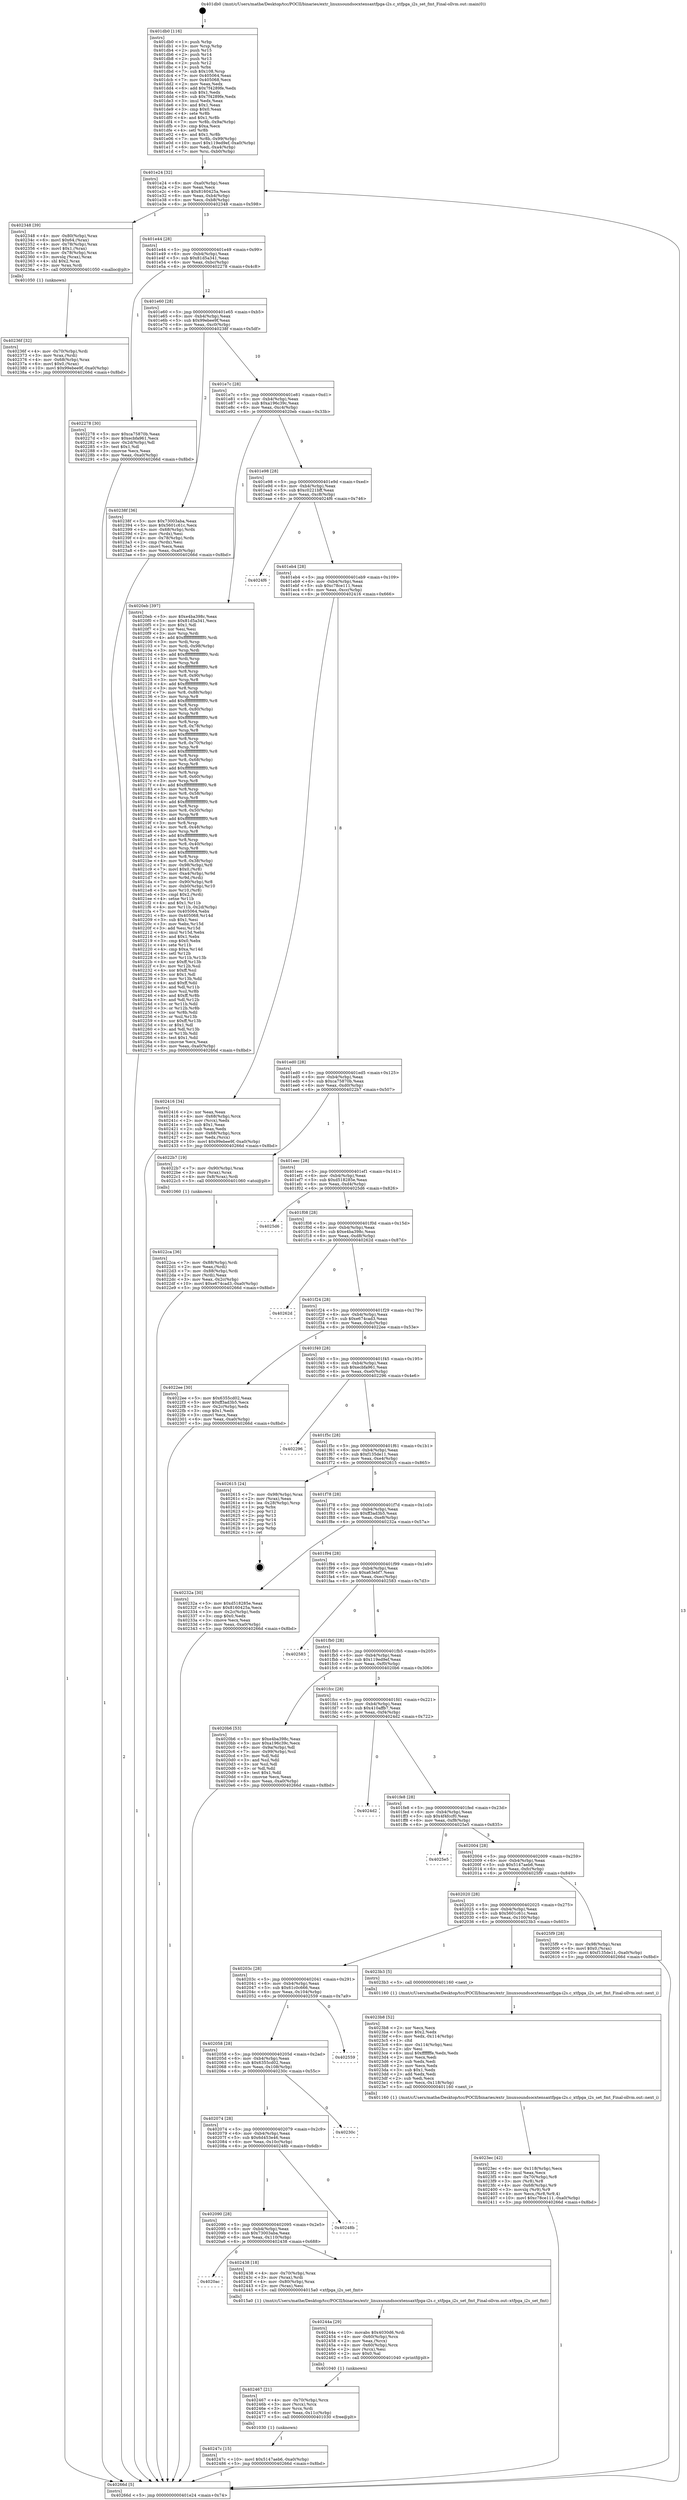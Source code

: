 digraph "0x401db0" {
  label = "0x401db0 (/mnt/c/Users/mathe/Desktop/tcc/POCII/binaries/extr_linuxsoundsocxtensaxtfpga-i2s.c_xtfpga_i2s_set_fmt_Final-ollvm.out::main(0))"
  labelloc = "t"
  node[shape=record]

  Entry [label="",width=0.3,height=0.3,shape=circle,fillcolor=black,style=filled]
  "0x401e24" [label="{
     0x401e24 [32]\l
     | [instrs]\l
     &nbsp;&nbsp;0x401e24 \<+6\>: mov -0xa0(%rbp),%eax\l
     &nbsp;&nbsp;0x401e2a \<+2\>: mov %eax,%ecx\l
     &nbsp;&nbsp;0x401e2c \<+6\>: sub $0x8160425a,%ecx\l
     &nbsp;&nbsp;0x401e32 \<+6\>: mov %eax,-0xb4(%rbp)\l
     &nbsp;&nbsp;0x401e38 \<+6\>: mov %ecx,-0xb8(%rbp)\l
     &nbsp;&nbsp;0x401e3e \<+6\>: je 0000000000402348 \<main+0x598\>\l
  }"]
  "0x402348" [label="{
     0x402348 [39]\l
     | [instrs]\l
     &nbsp;&nbsp;0x402348 \<+4\>: mov -0x80(%rbp),%rax\l
     &nbsp;&nbsp;0x40234c \<+6\>: movl $0x64,(%rax)\l
     &nbsp;&nbsp;0x402352 \<+4\>: mov -0x78(%rbp),%rax\l
     &nbsp;&nbsp;0x402356 \<+6\>: movl $0x1,(%rax)\l
     &nbsp;&nbsp;0x40235c \<+4\>: mov -0x78(%rbp),%rax\l
     &nbsp;&nbsp;0x402360 \<+3\>: movslq (%rax),%rax\l
     &nbsp;&nbsp;0x402363 \<+4\>: shl $0x2,%rax\l
     &nbsp;&nbsp;0x402367 \<+3\>: mov %rax,%rdi\l
     &nbsp;&nbsp;0x40236a \<+5\>: call 0000000000401050 \<malloc@plt\>\l
     | [calls]\l
     &nbsp;&nbsp;0x401050 \{1\} (unknown)\l
  }"]
  "0x401e44" [label="{
     0x401e44 [28]\l
     | [instrs]\l
     &nbsp;&nbsp;0x401e44 \<+5\>: jmp 0000000000401e49 \<main+0x99\>\l
     &nbsp;&nbsp;0x401e49 \<+6\>: mov -0xb4(%rbp),%eax\l
     &nbsp;&nbsp;0x401e4f \<+5\>: sub $0x81d5a341,%eax\l
     &nbsp;&nbsp;0x401e54 \<+6\>: mov %eax,-0xbc(%rbp)\l
     &nbsp;&nbsp;0x401e5a \<+6\>: je 0000000000402278 \<main+0x4c8\>\l
  }"]
  Exit [label="",width=0.3,height=0.3,shape=circle,fillcolor=black,style=filled,peripheries=2]
  "0x402278" [label="{
     0x402278 [30]\l
     | [instrs]\l
     &nbsp;&nbsp;0x402278 \<+5\>: mov $0xca75870b,%eax\l
     &nbsp;&nbsp;0x40227d \<+5\>: mov $0xecbfa961,%ecx\l
     &nbsp;&nbsp;0x402282 \<+3\>: mov -0x2d(%rbp),%dl\l
     &nbsp;&nbsp;0x402285 \<+3\>: test $0x1,%dl\l
     &nbsp;&nbsp;0x402288 \<+3\>: cmovne %ecx,%eax\l
     &nbsp;&nbsp;0x40228b \<+6\>: mov %eax,-0xa0(%rbp)\l
     &nbsp;&nbsp;0x402291 \<+5\>: jmp 000000000040266d \<main+0x8bd\>\l
  }"]
  "0x401e60" [label="{
     0x401e60 [28]\l
     | [instrs]\l
     &nbsp;&nbsp;0x401e60 \<+5\>: jmp 0000000000401e65 \<main+0xb5\>\l
     &nbsp;&nbsp;0x401e65 \<+6\>: mov -0xb4(%rbp),%eax\l
     &nbsp;&nbsp;0x401e6b \<+5\>: sub $0x99ebee9f,%eax\l
     &nbsp;&nbsp;0x401e70 \<+6\>: mov %eax,-0xc0(%rbp)\l
     &nbsp;&nbsp;0x401e76 \<+6\>: je 000000000040238f \<main+0x5df\>\l
  }"]
  "0x40247c" [label="{
     0x40247c [15]\l
     | [instrs]\l
     &nbsp;&nbsp;0x40247c \<+10\>: movl $0x5147aeb6,-0xa0(%rbp)\l
     &nbsp;&nbsp;0x402486 \<+5\>: jmp 000000000040266d \<main+0x8bd\>\l
  }"]
  "0x40238f" [label="{
     0x40238f [36]\l
     | [instrs]\l
     &nbsp;&nbsp;0x40238f \<+5\>: mov $0x73003aba,%eax\l
     &nbsp;&nbsp;0x402394 \<+5\>: mov $0x5601c61c,%ecx\l
     &nbsp;&nbsp;0x402399 \<+4\>: mov -0x68(%rbp),%rdx\l
     &nbsp;&nbsp;0x40239d \<+2\>: mov (%rdx),%esi\l
     &nbsp;&nbsp;0x40239f \<+4\>: mov -0x78(%rbp),%rdx\l
     &nbsp;&nbsp;0x4023a3 \<+2\>: cmp (%rdx),%esi\l
     &nbsp;&nbsp;0x4023a5 \<+3\>: cmovl %ecx,%eax\l
     &nbsp;&nbsp;0x4023a8 \<+6\>: mov %eax,-0xa0(%rbp)\l
     &nbsp;&nbsp;0x4023ae \<+5\>: jmp 000000000040266d \<main+0x8bd\>\l
  }"]
  "0x401e7c" [label="{
     0x401e7c [28]\l
     | [instrs]\l
     &nbsp;&nbsp;0x401e7c \<+5\>: jmp 0000000000401e81 \<main+0xd1\>\l
     &nbsp;&nbsp;0x401e81 \<+6\>: mov -0xb4(%rbp),%eax\l
     &nbsp;&nbsp;0x401e87 \<+5\>: sub $0xa196c39c,%eax\l
     &nbsp;&nbsp;0x401e8c \<+6\>: mov %eax,-0xc4(%rbp)\l
     &nbsp;&nbsp;0x401e92 \<+6\>: je 00000000004020eb \<main+0x33b\>\l
  }"]
  "0x402467" [label="{
     0x402467 [21]\l
     | [instrs]\l
     &nbsp;&nbsp;0x402467 \<+4\>: mov -0x70(%rbp),%rcx\l
     &nbsp;&nbsp;0x40246b \<+3\>: mov (%rcx),%rcx\l
     &nbsp;&nbsp;0x40246e \<+3\>: mov %rcx,%rdi\l
     &nbsp;&nbsp;0x402471 \<+6\>: mov %eax,-0x11c(%rbp)\l
     &nbsp;&nbsp;0x402477 \<+5\>: call 0000000000401030 \<free@plt\>\l
     | [calls]\l
     &nbsp;&nbsp;0x401030 \{1\} (unknown)\l
  }"]
  "0x4020eb" [label="{
     0x4020eb [397]\l
     | [instrs]\l
     &nbsp;&nbsp;0x4020eb \<+5\>: mov $0xe4ba398c,%eax\l
     &nbsp;&nbsp;0x4020f0 \<+5\>: mov $0x81d5a341,%ecx\l
     &nbsp;&nbsp;0x4020f5 \<+2\>: mov $0x1,%dl\l
     &nbsp;&nbsp;0x4020f7 \<+2\>: xor %esi,%esi\l
     &nbsp;&nbsp;0x4020f9 \<+3\>: mov %rsp,%rdi\l
     &nbsp;&nbsp;0x4020fc \<+4\>: add $0xfffffffffffffff0,%rdi\l
     &nbsp;&nbsp;0x402100 \<+3\>: mov %rdi,%rsp\l
     &nbsp;&nbsp;0x402103 \<+7\>: mov %rdi,-0x98(%rbp)\l
     &nbsp;&nbsp;0x40210a \<+3\>: mov %rsp,%rdi\l
     &nbsp;&nbsp;0x40210d \<+4\>: add $0xfffffffffffffff0,%rdi\l
     &nbsp;&nbsp;0x402111 \<+3\>: mov %rdi,%rsp\l
     &nbsp;&nbsp;0x402114 \<+3\>: mov %rsp,%r8\l
     &nbsp;&nbsp;0x402117 \<+4\>: add $0xfffffffffffffff0,%r8\l
     &nbsp;&nbsp;0x40211b \<+3\>: mov %r8,%rsp\l
     &nbsp;&nbsp;0x40211e \<+7\>: mov %r8,-0x90(%rbp)\l
     &nbsp;&nbsp;0x402125 \<+3\>: mov %rsp,%r8\l
     &nbsp;&nbsp;0x402128 \<+4\>: add $0xfffffffffffffff0,%r8\l
     &nbsp;&nbsp;0x40212c \<+3\>: mov %r8,%rsp\l
     &nbsp;&nbsp;0x40212f \<+7\>: mov %r8,-0x88(%rbp)\l
     &nbsp;&nbsp;0x402136 \<+3\>: mov %rsp,%r8\l
     &nbsp;&nbsp;0x402139 \<+4\>: add $0xfffffffffffffff0,%r8\l
     &nbsp;&nbsp;0x40213d \<+3\>: mov %r8,%rsp\l
     &nbsp;&nbsp;0x402140 \<+4\>: mov %r8,-0x80(%rbp)\l
     &nbsp;&nbsp;0x402144 \<+3\>: mov %rsp,%r8\l
     &nbsp;&nbsp;0x402147 \<+4\>: add $0xfffffffffffffff0,%r8\l
     &nbsp;&nbsp;0x40214b \<+3\>: mov %r8,%rsp\l
     &nbsp;&nbsp;0x40214e \<+4\>: mov %r8,-0x78(%rbp)\l
     &nbsp;&nbsp;0x402152 \<+3\>: mov %rsp,%r8\l
     &nbsp;&nbsp;0x402155 \<+4\>: add $0xfffffffffffffff0,%r8\l
     &nbsp;&nbsp;0x402159 \<+3\>: mov %r8,%rsp\l
     &nbsp;&nbsp;0x40215c \<+4\>: mov %r8,-0x70(%rbp)\l
     &nbsp;&nbsp;0x402160 \<+3\>: mov %rsp,%r8\l
     &nbsp;&nbsp;0x402163 \<+4\>: add $0xfffffffffffffff0,%r8\l
     &nbsp;&nbsp;0x402167 \<+3\>: mov %r8,%rsp\l
     &nbsp;&nbsp;0x40216a \<+4\>: mov %r8,-0x68(%rbp)\l
     &nbsp;&nbsp;0x40216e \<+3\>: mov %rsp,%r8\l
     &nbsp;&nbsp;0x402171 \<+4\>: add $0xfffffffffffffff0,%r8\l
     &nbsp;&nbsp;0x402175 \<+3\>: mov %r8,%rsp\l
     &nbsp;&nbsp;0x402178 \<+4\>: mov %r8,-0x60(%rbp)\l
     &nbsp;&nbsp;0x40217c \<+3\>: mov %rsp,%r8\l
     &nbsp;&nbsp;0x40217f \<+4\>: add $0xfffffffffffffff0,%r8\l
     &nbsp;&nbsp;0x402183 \<+3\>: mov %r8,%rsp\l
     &nbsp;&nbsp;0x402186 \<+4\>: mov %r8,-0x58(%rbp)\l
     &nbsp;&nbsp;0x40218a \<+3\>: mov %rsp,%r8\l
     &nbsp;&nbsp;0x40218d \<+4\>: add $0xfffffffffffffff0,%r8\l
     &nbsp;&nbsp;0x402191 \<+3\>: mov %r8,%rsp\l
     &nbsp;&nbsp;0x402194 \<+4\>: mov %r8,-0x50(%rbp)\l
     &nbsp;&nbsp;0x402198 \<+3\>: mov %rsp,%r8\l
     &nbsp;&nbsp;0x40219b \<+4\>: add $0xfffffffffffffff0,%r8\l
     &nbsp;&nbsp;0x40219f \<+3\>: mov %r8,%rsp\l
     &nbsp;&nbsp;0x4021a2 \<+4\>: mov %r8,-0x48(%rbp)\l
     &nbsp;&nbsp;0x4021a6 \<+3\>: mov %rsp,%r8\l
     &nbsp;&nbsp;0x4021a9 \<+4\>: add $0xfffffffffffffff0,%r8\l
     &nbsp;&nbsp;0x4021ad \<+3\>: mov %r8,%rsp\l
     &nbsp;&nbsp;0x4021b0 \<+4\>: mov %r8,-0x40(%rbp)\l
     &nbsp;&nbsp;0x4021b4 \<+3\>: mov %rsp,%r8\l
     &nbsp;&nbsp;0x4021b7 \<+4\>: add $0xfffffffffffffff0,%r8\l
     &nbsp;&nbsp;0x4021bb \<+3\>: mov %r8,%rsp\l
     &nbsp;&nbsp;0x4021be \<+4\>: mov %r8,-0x38(%rbp)\l
     &nbsp;&nbsp;0x4021c2 \<+7\>: mov -0x98(%rbp),%r8\l
     &nbsp;&nbsp;0x4021c9 \<+7\>: movl $0x0,(%r8)\l
     &nbsp;&nbsp;0x4021d0 \<+7\>: mov -0xa4(%rbp),%r9d\l
     &nbsp;&nbsp;0x4021d7 \<+3\>: mov %r9d,(%rdi)\l
     &nbsp;&nbsp;0x4021da \<+7\>: mov -0x90(%rbp),%r8\l
     &nbsp;&nbsp;0x4021e1 \<+7\>: mov -0xb0(%rbp),%r10\l
     &nbsp;&nbsp;0x4021e8 \<+3\>: mov %r10,(%r8)\l
     &nbsp;&nbsp;0x4021eb \<+3\>: cmpl $0x2,(%rdi)\l
     &nbsp;&nbsp;0x4021ee \<+4\>: setne %r11b\l
     &nbsp;&nbsp;0x4021f2 \<+4\>: and $0x1,%r11b\l
     &nbsp;&nbsp;0x4021f6 \<+4\>: mov %r11b,-0x2d(%rbp)\l
     &nbsp;&nbsp;0x4021fa \<+7\>: mov 0x405064,%ebx\l
     &nbsp;&nbsp;0x402201 \<+8\>: mov 0x405068,%r14d\l
     &nbsp;&nbsp;0x402209 \<+3\>: sub $0x1,%esi\l
     &nbsp;&nbsp;0x40220c \<+3\>: mov %ebx,%r15d\l
     &nbsp;&nbsp;0x40220f \<+3\>: add %esi,%r15d\l
     &nbsp;&nbsp;0x402212 \<+4\>: imul %r15d,%ebx\l
     &nbsp;&nbsp;0x402216 \<+3\>: and $0x1,%ebx\l
     &nbsp;&nbsp;0x402219 \<+3\>: cmp $0x0,%ebx\l
     &nbsp;&nbsp;0x40221c \<+4\>: sete %r11b\l
     &nbsp;&nbsp;0x402220 \<+4\>: cmp $0xa,%r14d\l
     &nbsp;&nbsp;0x402224 \<+4\>: setl %r12b\l
     &nbsp;&nbsp;0x402228 \<+3\>: mov %r11b,%r13b\l
     &nbsp;&nbsp;0x40222b \<+4\>: xor $0xff,%r13b\l
     &nbsp;&nbsp;0x40222f \<+3\>: mov %r12b,%sil\l
     &nbsp;&nbsp;0x402232 \<+4\>: xor $0xff,%sil\l
     &nbsp;&nbsp;0x402236 \<+3\>: xor $0x1,%dl\l
     &nbsp;&nbsp;0x402239 \<+3\>: mov %r13b,%dil\l
     &nbsp;&nbsp;0x40223c \<+4\>: and $0xff,%dil\l
     &nbsp;&nbsp;0x402240 \<+3\>: and %dl,%r11b\l
     &nbsp;&nbsp;0x402243 \<+3\>: mov %sil,%r8b\l
     &nbsp;&nbsp;0x402246 \<+4\>: and $0xff,%r8b\l
     &nbsp;&nbsp;0x40224a \<+3\>: and %dl,%r12b\l
     &nbsp;&nbsp;0x40224d \<+3\>: or %r11b,%dil\l
     &nbsp;&nbsp;0x402250 \<+3\>: or %r12b,%r8b\l
     &nbsp;&nbsp;0x402253 \<+3\>: xor %r8b,%dil\l
     &nbsp;&nbsp;0x402256 \<+3\>: or %sil,%r13b\l
     &nbsp;&nbsp;0x402259 \<+4\>: xor $0xff,%r13b\l
     &nbsp;&nbsp;0x40225d \<+3\>: or $0x1,%dl\l
     &nbsp;&nbsp;0x402260 \<+3\>: and %dl,%r13b\l
     &nbsp;&nbsp;0x402263 \<+3\>: or %r13b,%dil\l
     &nbsp;&nbsp;0x402266 \<+4\>: test $0x1,%dil\l
     &nbsp;&nbsp;0x40226a \<+3\>: cmovne %ecx,%eax\l
     &nbsp;&nbsp;0x40226d \<+6\>: mov %eax,-0xa0(%rbp)\l
     &nbsp;&nbsp;0x402273 \<+5\>: jmp 000000000040266d \<main+0x8bd\>\l
  }"]
  "0x401e98" [label="{
     0x401e98 [28]\l
     | [instrs]\l
     &nbsp;&nbsp;0x401e98 \<+5\>: jmp 0000000000401e9d \<main+0xed\>\l
     &nbsp;&nbsp;0x401e9d \<+6\>: mov -0xb4(%rbp),%eax\l
     &nbsp;&nbsp;0x401ea3 \<+5\>: sub $0xc0221bff,%eax\l
     &nbsp;&nbsp;0x401ea8 \<+6\>: mov %eax,-0xc8(%rbp)\l
     &nbsp;&nbsp;0x401eae \<+6\>: je 00000000004024f6 \<main+0x746\>\l
  }"]
  "0x40244a" [label="{
     0x40244a [29]\l
     | [instrs]\l
     &nbsp;&nbsp;0x40244a \<+10\>: movabs $0x4030d6,%rdi\l
     &nbsp;&nbsp;0x402454 \<+4\>: mov -0x60(%rbp),%rcx\l
     &nbsp;&nbsp;0x402458 \<+2\>: mov %eax,(%rcx)\l
     &nbsp;&nbsp;0x40245a \<+4\>: mov -0x60(%rbp),%rcx\l
     &nbsp;&nbsp;0x40245e \<+2\>: mov (%rcx),%esi\l
     &nbsp;&nbsp;0x402460 \<+2\>: mov $0x0,%al\l
     &nbsp;&nbsp;0x402462 \<+5\>: call 0000000000401040 \<printf@plt\>\l
     | [calls]\l
     &nbsp;&nbsp;0x401040 \{1\} (unknown)\l
  }"]
  "0x4024f6" [label="{
     0x4024f6\l
  }", style=dashed]
  "0x401eb4" [label="{
     0x401eb4 [28]\l
     | [instrs]\l
     &nbsp;&nbsp;0x401eb4 \<+5\>: jmp 0000000000401eb9 \<main+0x109\>\l
     &nbsp;&nbsp;0x401eb9 \<+6\>: mov -0xb4(%rbp),%eax\l
     &nbsp;&nbsp;0x401ebf \<+5\>: sub $0xc78ce111,%eax\l
     &nbsp;&nbsp;0x401ec4 \<+6\>: mov %eax,-0xcc(%rbp)\l
     &nbsp;&nbsp;0x401eca \<+6\>: je 0000000000402416 \<main+0x666\>\l
  }"]
  "0x4020ac" [label="{
     0x4020ac\l
  }", style=dashed]
  "0x402416" [label="{
     0x402416 [34]\l
     | [instrs]\l
     &nbsp;&nbsp;0x402416 \<+2\>: xor %eax,%eax\l
     &nbsp;&nbsp;0x402418 \<+4\>: mov -0x68(%rbp),%rcx\l
     &nbsp;&nbsp;0x40241c \<+2\>: mov (%rcx),%edx\l
     &nbsp;&nbsp;0x40241e \<+3\>: sub $0x1,%eax\l
     &nbsp;&nbsp;0x402421 \<+2\>: sub %eax,%edx\l
     &nbsp;&nbsp;0x402423 \<+4\>: mov -0x68(%rbp),%rcx\l
     &nbsp;&nbsp;0x402427 \<+2\>: mov %edx,(%rcx)\l
     &nbsp;&nbsp;0x402429 \<+10\>: movl $0x99ebee9f,-0xa0(%rbp)\l
     &nbsp;&nbsp;0x402433 \<+5\>: jmp 000000000040266d \<main+0x8bd\>\l
  }"]
  "0x401ed0" [label="{
     0x401ed0 [28]\l
     | [instrs]\l
     &nbsp;&nbsp;0x401ed0 \<+5\>: jmp 0000000000401ed5 \<main+0x125\>\l
     &nbsp;&nbsp;0x401ed5 \<+6\>: mov -0xb4(%rbp),%eax\l
     &nbsp;&nbsp;0x401edb \<+5\>: sub $0xca75870b,%eax\l
     &nbsp;&nbsp;0x401ee0 \<+6\>: mov %eax,-0xd0(%rbp)\l
     &nbsp;&nbsp;0x401ee6 \<+6\>: je 00000000004022b7 \<main+0x507\>\l
  }"]
  "0x402438" [label="{
     0x402438 [18]\l
     | [instrs]\l
     &nbsp;&nbsp;0x402438 \<+4\>: mov -0x70(%rbp),%rax\l
     &nbsp;&nbsp;0x40243c \<+3\>: mov (%rax),%rdi\l
     &nbsp;&nbsp;0x40243f \<+4\>: mov -0x80(%rbp),%rax\l
     &nbsp;&nbsp;0x402443 \<+2\>: mov (%rax),%esi\l
     &nbsp;&nbsp;0x402445 \<+5\>: call 00000000004015a0 \<xtfpga_i2s_set_fmt\>\l
     | [calls]\l
     &nbsp;&nbsp;0x4015a0 \{1\} (/mnt/c/Users/mathe/Desktop/tcc/POCII/binaries/extr_linuxsoundsocxtensaxtfpga-i2s.c_xtfpga_i2s_set_fmt_Final-ollvm.out::xtfpga_i2s_set_fmt)\l
  }"]
  "0x4022b7" [label="{
     0x4022b7 [19]\l
     | [instrs]\l
     &nbsp;&nbsp;0x4022b7 \<+7\>: mov -0x90(%rbp),%rax\l
     &nbsp;&nbsp;0x4022be \<+3\>: mov (%rax),%rax\l
     &nbsp;&nbsp;0x4022c1 \<+4\>: mov 0x8(%rax),%rdi\l
     &nbsp;&nbsp;0x4022c5 \<+5\>: call 0000000000401060 \<atoi@plt\>\l
     | [calls]\l
     &nbsp;&nbsp;0x401060 \{1\} (unknown)\l
  }"]
  "0x401eec" [label="{
     0x401eec [28]\l
     | [instrs]\l
     &nbsp;&nbsp;0x401eec \<+5\>: jmp 0000000000401ef1 \<main+0x141\>\l
     &nbsp;&nbsp;0x401ef1 \<+6\>: mov -0xb4(%rbp),%eax\l
     &nbsp;&nbsp;0x401ef7 \<+5\>: sub $0xd518285e,%eax\l
     &nbsp;&nbsp;0x401efc \<+6\>: mov %eax,-0xd4(%rbp)\l
     &nbsp;&nbsp;0x401f02 \<+6\>: je 00000000004025d6 \<main+0x826\>\l
  }"]
  "0x402090" [label="{
     0x402090 [28]\l
     | [instrs]\l
     &nbsp;&nbsp;0x402090 \<+5\>: jmp 0000000000402095 \<main+0x2e5\>\l
     &nbsp;&nbsp;0x402095 \<+6\>: mov -0xb4(%rbp),%eax\l
     &nbsp;&nbsp;0x40209b \<+5\>: sub $0x73003aba,%eax\l
     &nbsp;&nbsp;0x4020a0 \<+6\>: mov %eax,-0x110(%rbp)\l
     &nbsp;&nbsp;0x4020a6 \<+6\>: je 0000000000402438 \<main+0x688\>\l
  }"]
  "0x4025d6" [label="{
     0x4025d6\l
  }", style=dashed]
  "0x401f08" [label="{
     0x401f08 [28]\l
     | [instrs]\l
     &nbsp;&nbsp;0x401f08 \<+5\>: jmp 0000000000401f0d \<main+0x15d\>\l
     &nbsp;&nbsp;0x401f0d \<+6\>: mov -0xb4(%rbp),%eax\l
     &nbsp;&nbsp;0x401f13 \<+5\>: sub $0xe4ba398c,%eax\l
     &nbsp;&nbsp;0x401f18 \<+6\>: mov %eax,-0xd8(%rbp)\l
     &nbsp;&nbsp;0x401f1e \<+6\>: je 000000000040262d \<main+0x87d\>\l
  }"]
  "0x40248b" [label="{
     0x40248b\l
  }", style=dashed]
  "0x40262d" [label="{
     0x40262d\l
  }", style=dashed]
  "0x401f24" [label="{
     0x401f24 [28]\l
     | [instrs]\l
     &nbsp;&nbsp;0x401f24 \<+5\>: jmp 0000000000401f29 \<main+0x179\>\l
     &nbsp;&nbsp;0x401f29 \<+6\>: mov -0xb4(%rbp),%eax\l
     &nbsp;&nbsp;0x401f2f \<+5\>: sub $0xe674cad3,%eax\l
     &nbsp;&nbsp;0x401f34 \<+6\>: mov %eax,-0xdc(%rbp)\l
     &nbsp;&nbsp;0x401f3a \<+6\>: je 00000000004022ee \<main+0x53e\>\l
  }"]
  "0x402074" [label="{
     0x402074 [28]\l
     | [instrs]\l
     &nbsp;&nbsp;0x402074 \<+5\>: jmp 0000000000402079 \<main+0x2c9\>\l
     &nbsp;&nbsp;0x402079 \<+6\>: mov -0xb4(%rbp),%eax\l
     &nbsp;&nbsp;0x40207f \<+5\>: sub $0x6d453e46,%eax\l
     &nbsp;&nbsp;0x402084 \<+6\>: mov %eax,-0x10c(%rbp)\l
     &nbsp;&nbsp;0x40208a \<+6\>: je 000000000040248b \<main+0x6db\>\l
  }"]
  "0x4022ee" [label="{
     0x4022ee [30]\l
     | [instrs]\l
     &nbsp;&nbsp;0x4022ee \<+5\>: mov $0x6355cd02,%eax\l
     &nbsp;&nbsp;0x4022f3 \<+5\>: mov $0xff3ad3b5,%ecx\l
     &nbsp;&nbsp;0x4022f8 \<+3\>: mov -0x2c(%rbp),%edx\l
     &nbsp;&nbsp;0x4022fb \<+3\>: cmp $0x1,%edx\l
     &nbsp;&nbsp;0x4022fe \<+3\>: cmovl %ecx,%eax\l
     &nbsp;&nbsp;0x402301 \<+6\>: mov %eax,-0xa0(%rbp)\l
     &nbsp;&nbsp;0x402307 \<+5\>: jmp 000000000040266d \<main+0x8bd\>\l
  }"]
  "0x401f40" [label="{
     0x401f40 [28]\l
     | [instrs]\l
     &nbsp;&nbsp;0x401f40 \<+5\>: jmp 0000000000401f45 \<main+0x195\>\l
     &nbsp;&nbsp;0x401f45 \<+6\>: mov -0xb4(%rbp),%eax\l
     &nbsp;&nbsp;0x401f4b \<+5\>: sub $0xecbfa961,%eax\l
     &nbsp;&nbsp;0x401f50 \<+6\>: mov %eax,-0xe0(%rbp)\l
     &nbsp;&nbsp;0x401f56 \<+6\>: je 0000000000402296 \<main+0x4e6\>\l
  }"]
  "0x40230c" [label="{
     0x40230c\l
  }", style=dashed]
  "0x402296" [label="{
     0x402296\l
  }", style=dashed]
  "0x401f5c" [label="{
     0x401f5c [28]\l
     | [instrs]\l
     &nbsp;&nbsp;0x401f5c \<+5\>: jmp 0000000000401f61 \<main+0x1b1\>\l
     &nbsp;&nbsp;0x401f61 \<+6\>: mov -0xb4(%rbp),%eax\l
     &nbsp;&nbsp;0x401f67 \<+5\>: sub $0xf135de11,%eax\l
     &nbsp;&nbsp;0x401f6c \<+6\>: mov %eax,-0xe4(%rbp)\l
     &nbsp;&nbsp;0x401f72 \<+6\>: je 0000000000402615 \<main+0x865\>\l
  }"]
  "0x402058" [label="{
     0x402058 [28]\l
     | [instrs]\l
     &nbsp;&nbsp;0x402058 \<+5\>: jmp 000000000040205d \<main+0x2ad\>\l
     &nbsp;&nbsp;0x40205d \<+6\>: mov -0xb4(%rbp),%eax\l
     &nbsp;&nbsp;0x402063 \<+5\>: sub $0x6355cd02,%eax\l
     &nbsp;&nbsp;0x402068 \<+6\>: mov %eax,-0x108(%rbp)\l
     &nbsp;&nbsp;0x40206e \<+6\>: je 000000000040230c \<main+0x55c\>\l
  }"]
  "0x402615" [label="{
     0x402615 [24]\l
     | [instrs]\l
     &nbsp;&nbsp;0x402615 \<+7\>: mov -0x98(%rbp),%rax\l
     &nbsp;&nbsp;0x40261c \<+2\>: mov (%rax),%eax\l
     &nbsp;&nbsp;0x40261e \<+4\>: lea -0x28(%rbp),%rsp\l
     &nbsp;&nbsp;0x402622 \<+1\>: pop %rbx\l
     &nbsp;&nbsp;0x402623 \<+2\>: pop %r12\l
     &nbsp;&nbsp;0x402625 \<+2\>: pop %r13\l
     &nbsp;&nbsp;0x402627 \<+2\>: pop %r14\l
     &nbsp;&nbsp;0x402629 \<+2\>: pop %r15\l
     &nbsp;&nbsp;0x40262b \<+1\>: pop %rbp\l
     &nbsp;&nbsp;0x40262c \<+1\>: ret\l
  }"]
  "0x401f78" [label="{
     0x401f78 [28]\l
     | [instrs]\l
     &nbsp;&nbsp;0x401f78 \<+5\>: jmp 0000000000401f7d \<main+0x1cd\>\l
     &nbsp;&nbsp;0x401f7d \<+6\>: mov -0xb4(%rbp),%eax\l
     &nbsp;&nbsp;0x401f83 \<+5\>: sub $0xff3ad3b5,%eax\l
     &nbsp;&nbsp;0x401f88 \<+6\>: mov %eax,-0xe8(%rbp)\l
     &nbsp;&nbsp;0x401f8e \<+6\>: je 000000000040232a \<main+0x57a\>\l
  }"]
  "0x402559" [label="{
     0x402559\l
  }", style=dashed]
  "0x40232a" [label="{
     0x40232a [30]\l
     | [instrs]\l
     &nbsp;&nbsp;0x40232a \<+5\>: mov $0xd518285e,%eax\l
     &nbsp;&nbsp;0x40232f \<+5\>: mov $0x8160425a,%ecx\l
     &nbsp;&nbsp;0x402334 \<+3\>: mov -0x2c(%rbp),%edx\l
     &nbsp;&nbsp;0x402337 \<+3\>: cmp $0x0,%edx\l
     &nbsp;&nbsp;0x40233a \<+3\>: cmove %ecx,%eax\l
     &nbsp;&nbsp;0x40233d \<+6\>: mov %eax,-0xa0(%rbp)\l
     &nbsp;&nbsp;0x402343 \<+5\>: jmp 000000000040266d \<main+0x8bd\>\l
  }"]
  "0x401f94" [label="{
     0x401f94 [28]\l
     | [instrs]\l
     &nbsp;&nbsp;0x401f94 \<+5\>: jmp 0000000000401f99 \<main+0x1e9\>\l
     &nbsp;&nbsp;0x401f99 \<+6\>: mov -0xb4(%rbp),%eax\l
     &nbsp;&nbsp;0x401f9f \<+5\>: sub $0xa63ebf7,%eax\l
     &nbsp;&nbsp;0x401fa4 \<+6\>: mov %eax,-0xec(%rbp)\l
     &nbsp;&nbsp;0x401faa \<+6\>: je 0000000000402583 \<main+0x7d3\>\l
  }"]
  "0x4023ec" [label="{
     0x4023ec [42]\l
     | [instrs]\l
     &nbsp;&nbsp;0x4023ec \<+6\>: mov -0x118(%rbp),%ecx\l
     &nbsp;&nbsp;0x4023f2 \<+3\>: imul %eax,%ecx\l
     &nbsp;&nbsp;0x4023f5 \<+4\>: mov -0x70(%rbp),%r8\l
     &nbsp;&nbsp;0x4023f9 \<+3\>: mov (%r8),%r8\l
     &nbsp;&nbsp;0x4023fc \<+4\>: mov -0x68(%rbp),%r9\l
     &nbsp;&nbsp;0x402400 \<+3\>: movslq (%r9),%r9\l
     &nbsp;&nbsp;0x402403 \<+4\>: mov %ecx,(%r8,%r9,4)\l
     &nbsp;&nbsp;0x402407 \<+10\>: movl $0xc78ce111,-0xa0(%rbp)\l
     &nbsp;&nbsp;0x402411 \<+5\>: jmp 000000000040266d \<main+0x8bd\>\l
  }"]
  "0x402583" [label="{
     0x402583\l
  }", style=dashed]
  "0x401fb0" [label="{
     0x401fb0 [28]\l
     | [instrs]\l
     &nbsp;&nbsp;0x401fb0 \<+5\>: jmp 0000000000401fb5 \<main+0x205\>\l
     &nbsp;&nbsp;0x401fb5 \<+6\>: mov -0xb4(%rbp),%eax\l
     &nbsp;&nbsp;0x401fbb \<+5\>: sub $0x119ed9ef,%eax\l
     &nbsp;&nbsp;0x401fc0 \<+6\>: mov %eax,-0xf0(%rbp)\l
     &nbsp;&nbsp;0x401fc6 \<+6\>: je 00000000004020b6 \<main+0x306\>\l
  }"]
  "0x4023b8" [label="{
     0x4023b8 [52]\l
     | [instrs]\l
     &nbsp;&nbsp;0x4023b8 \<+2\>: xor %ecx,%ecx\l
     &nbsp;&nbsp;0x4023ba \<+5\>: mov $0x2,%edx\l
     &nbsp;&nbsp;0x4023bf \<+6\>: mov %edx,-0x114(%rbp)\l
     &nbsp;&nbsp;0x4023c5 \<+1\>: cltd\l
     &nbsp;&nbsp;0x4023c6 \<+6\>: mov -0x114(%rbp),%esi\l
     &nbsp;&nbsp;0x4023cc \<+2\>: idiv %esi\l
     &nbsp;&nbsp;0x4023ce \<+6\>: imul $0xfffffffe,%edx,%edx\l
     &nbsp;&nbsp;0x4023d4 \<+2\>: mov %ecx,%edi\l
     &nbsp;&nbsp;0x4023d6 \<+2\>: sub %edx,%edi\l
     &nbsp;&nbsp;0x4023d8 \<+2\>: mov %ecx,%edx\l
     &nbsp;&nbsp;0x4023da \<+3\>: sub $0x1,%edx\l
     &nbsp;&nbsp;0x4023dd \<+2\>: add %edx,%edi\l
     &nbsp;&nbsp;0x4023df \<+2\>: sub %edi,%ecx\l
     &nbsp;&nbsp;0x4023e1 \<+6\>: mov %ecx,-0x118(%rbp)\l
     &nbsp;&nbsp;0x4023e7 \<+5\>: call 0000000000401160 \<next_i\>\l
     | [calls]\l
     &nbsp;&nbsp;0x401160 \{1\} (/mnt/c/Users/mathe/Desktop/tcc/POCII/binaries/extr_linuxsoundsocxtensaxtfpga-i2s.c_xtfpga_i2s_set_fmt_Final-ollvm.out::next_i)\l
  }"]
  "0x4020b6" [label="{
     0x4020b6 [53]\l
     | [instrs]\l
     &nbsp;&nbsp;0x4020b6 \<+5\>: mov $0xe4ba398c,%eax\l
     &nbsp;&nbsp;0x4020bb \<+5\>: mov $0xa196c39c,%ecx\l
     &nbsp;&nbsp;0x4020c0 \<+6\>: mov -0x9a(%rbp),%dl\l
     &nbsp;&nbsp;0x4020c6 \<+7\>: mov -0x99(%rbp),%sil\l
     &nbsp;&nbsp;0x4020cd \<+3\>: mov %dl,%dil\l
     &nbsp;&nbsp;0x4020d0 \<+3\>: and %sil,%dil\l
     &nbsp;&nbsp;0x4020d3 \<+3\>: xor %sil,%dl\l
     &nbsp;&nbsp;0x4020d6 \<+3\>: or %dl,%dil\l
     &nbsp;&nbsp;0x4020d9 \<+4\>: test $0x1,%dil\l
     &nbsp;&nbsp;0x4020dd \<+3\>: cmovne %ecx,%eax\l
     &nbsp;&nbsp;0x4020e0 \<+6\>: mov %eax,-0xa0(%rbp)\l
     &nbsp;&nbsp;0x4020e6 \<+5\>: jmp 000000000040266d \<main+0x8bd\>\l
  }"]
  "0x401fcc" [label="{
     0x401fcc [28]\l
     | [instrs]\l
     &nbsp;&nbsp;0x401fcc \<+5\>: jmp 0000000000401fd1 \<main+0x221\>\l
     &nbsp;&nbsp;0x401fd1 \<+6\>: mov -0xb4(%rbp),%eax\l
     &nbsp;&nbsp;0x401fd7 \<+5\>: sub $0x410affb7,%eax\l
     &nbsp;&nbsp;0x401fdc \<+6\>: mov %eax,-0xf4(%rbp)\l
     &nbsp;&nbsp;0x401fe2 \<+6\>: je 00000000004024d2 \<main+0x722\>\l
  }"]
  "0x40266d" [label="{
     0x40266d [5]\l
     | [instrs]\l
     &nbsp;&nbsp;0x40266d \<+5\>: jmp 0000000000401e24 \<main+0x74\>\l
  }"]
  "0x401db0" [label="{
     0x401db0 [116]\l
     | [instrs]\l
     &nbsp;&nbsp;0x401db0 \<+1\>: push %rbp\l
     &nbsp;&nbsp;0x401db1 \<+3\>: mov %rsp,%rbp\l
     &nbsp;&nbsp;0x401db4 \<+2\>: push %r15\l
     &nbsp;&nbsp;0x401db6 \<+2\>: push %r14\l
     &nbsp;&nbsp;0x401db8 \<+2\>: push %r13\l
     &nbsp;&nbsp;0x401dba \<+2\>: push %r12\l
     &nbsp;&nbsp;0x401dbc \<+1\>: push %rbx\l
     &nbsp;&nbsp;0x401dbd \<+7\>: sub $0x108,%rsp\l
     &nbsp;&nbsp;0x401dc4 \<+7\>: mov 0x405064,%eax\l
     &nbsp;&nbsp;0x401dcb \<+7\>: mov 0x405068,%ecx\l
     &nbsp;&nbsp;0x401dd2 \<+2\>: mov %eax,%edx\l
     &nbsp;&nbsp;0x401dd4 \<+6\>: add $0x7f4289fe,%edx\l
     &nbsp;&nbsp;0x401dda \<+3\>: sub $0x1,%edx\l
     &nbsp;&nbsp;0x401ddd \<+6\>: sub $0x7f4289fe,%edx\l
     &nbsp;&nbsp;0x401de3 \<+3\>: imul %edx,%eax\l
     &nbsp;&nbsp;0x401de6 \<+3\>: and $0x1,%eax\l
     &nbsp;&nbsp;0x401de9 \<+3\>: cmp $0x0,%eax\l
     &nbsp;&nbsp;0x401dec \<+4\>: sete %r8b\l
     &nbsp;&nbsp;0x401df0 \<+4\>: and $0x1,%r8b\l
     &nbsp;&nbsp;0x401df4 \<+7\>: mov %r8b,-0x9a(%rbp)\l
     &nbsp;&nbsp;0x401dfb \<+3\>: cmp $0xa,%ecx\l
     &nbsp;&nbsp;0x401dfe \<+4\>: setl %r8b\l
     &nbsp;&nbsp;0x401e02 \<+4\>: and $0x1,%r8b\l
     &nbsp;&nbsp;0x401e06 \<+7\>: mov %r8b,-0x99(%rbp)\l
     &nbsp;&nbsp;0x401e0d \<+10\>: movl $0x119ed9ef,-0xa0(%rbp)\l
     &nbsp;&nbsp;0x401e17 \<+6\>: mov %edi,-0xa4(%rbp)\l
     &nbsp;&nbsp;0x401e1d \<+7\>: mov %rsi,-0xb0(%rbp)\l
  }"]
  "0x40203c" [label="{
     0x40203c [28]\l
     | [instrs]\l
     &nbsp;&nbsp;0x40203c \<+5\>: jmp 0000000000402041 \<main+0x291\>\l
     &nbsp;&nbsp;0x402041 \<+6\>: mov -0xb4(%rbp),%eax\l
     &nbsp;&nbsp;0x402047 \<+5\>: sub $0x61c0c666,%eax\l
     &nbsp;&nbsp;0x40204c \<+6\>: mov %eax,-0x104(%rbp)\l
     &nbsp;&nbsp;0x402052 \<+6\>: je 0000000000402559 \<main+0x7a9\>\l
  }"]
  "0x4022ca" [label="{
     0x4022ca [36]\l
     | [instrs]\l
     &nbsp;&nbsp;0x4022ca \<+7\>: mov -0x88(%rbp),%rdi\l
     &nbsp;&nbsp;0x4022d1 \<+2\>: mov %eax,(%rdi)\l
     &nbsp;&nbsp;0x4022d3 \<+7\>: mov -0x88(%rbp),%rdi\l
     &nbsp;&nbsp;0x4022da \<+2\>: mov (%rdi),%eax\l
     &nbsp;&nbsp;0x4022dc \<+3\>: mov %eax,-0x2c(%rbp)\l
     &nbsp;&nbsp;0x4022df \<+10\>: movl $0xe674cad3,-0xa0(%rbp)\l
     &nbsp;&nbsp;0x4022e9 \<+5\>: jmp 000000000040266d \<main+0x8bd\>\l
  }"]
  "0x40236f" [label="{
     0x40236f [32]\l
     | [instrs]\l
     &nbsp;&nbsp;0x40236f \<+4\>: mov -0x70(%rbp),%rdi\l
     &nbsp;&nbsp;0x402373 \<+3\>: mov %rax,(%rdi)\l
     &nbsp;&nbsp;0x402376 \<+4\>: mov -0x68(%rbp),%rax\l
     &nbsp;&nbsp;0x40237a \<+6\>: movl $0x0,(%rax)\l
     &nbsp;&nbsp;0x402380 \<+10\>: movl $0x99ebee9f,-0xa0(%rbp)\l
     &nbsp;&nbsp;0x40238a \<+5\>: jmp 000000000040266d \<main+0x8bd\>\l
  }"]
  "0x4023b3" [label="{
     0x4023b3 [5]\l
     | [instrs]\l
     &nbsp;&nbsp;0x4023b3 \<+5\>: call 0000000000401160 \<next_i\>\l
     | [calls]\l
     &nbsp;&nbsp;0x401160 \{1\} (/mnt/c/Users/mathe/Desktop/tcc/POCII/binaries/extr_linuxsoundsocxtensaxtfpga-i2s.c_xtfpga_i2s_set_fmt_Final-ollvm.out::next_i)\l
  }"]
  "0x4024d2" [label="{
     0x4024d2\l
  }", style=dashed]
  "0x401fe8" [label="{
     0x401fe8 [28]\l
     | [instrs]\l
     &nbsp;&nbsp;0x401fe8 \<+5\>: jmp 0000000000401fed \<main+0x23d\>\l
     &nbsp;&nbsp;0x401fed \<+6\>: mov -0xb4(%rbp),%eax\l
     &nbsp;&nbsp;0x401ff3 \<+5\>: sub $0x4f4fccf0,%eax\l
     &nbsp;&nbsp;0x401ff8 \<+6\>: mov %eax,-0xf8(%rbp)\l
     &nbsp;&nbsp;0x401ffe \<+6\>: je 00000000004025e5 \<main+0x835\>\l
  }"]
  "0x402020" [label="{
     0x402020 [28]\l
     | [instrs]\l
     &nbsp;&nbsp;0x402020 \<+5\>: jmp 0000000000402025 \<main+0x275\>\l
     &nbsp;&nbsp;0x402025 \<+6\>: mov -0xb4(%rbp),%eax\l
     &nbsp;&nbsp;0x40202b \<+5\>: sub $0x5601c61c,%eax\l
     &nbsp;&nbsp;0x402030 \<+6\>: mov %eax,-0x100(%rbp)\l
     &nbsp;&nbsp;0x402036 \<+6\>: je 00000000004023b3 \<main+0x603\>\l
  }"]
  "0x4025e5" [label="{
     0x4025e5\l
  }", style=dashed]
  "0x402004" [label="{
     0x402004 [28]\l
     | [instrs]\l
     &nbsp;&nbsp;0x402004 \<+5\>: jmp 0000000000402009 \<main+0x259\>\l
     &nbsp;&nbsp;0x402009 \<+6\>: mov -0xb4(%rbp),%eax\l
     &nbsp;&nbsp;0x40200f \<+5\>: sub $0x5147aeb6,%eax\l
     &nbsp;&nbsp;0x402014 \<+6\>: mov %eax,-0xfc(%rbp)\l
     &nbsp;&nbsp;0x40201a \<+6\>: je 00000000004025f9 \<main+0x849\>\l
  }"]
  "0x4025f9" [label="{
     0x4025f9 [28]\l
     | [instrs]\l
     &nbsp;&nbsp;0x4025f9 \<+7\>: mov -0x98(%rbp),%rax\l
     &nbsp;&nbsp;0x402600 \<+6\>: movl $0x0,(%rax)\l
     &nbsp;&nbsp;0x402606 \<+10\>: movl $0xf135de11,-0xa0(%rbp)\l
     &nbsp;&nbsp;0x402610 \<+5\>: jmp 000000000040266d \<main+0x8bd\>\l
  }"]
  Entry -> "0x401db0" [label=" 1"]
  "0x401e24" -> "0x402348" [label=" 1"]
  "0x401e24" -> "0x401e44" [label=" 13"]
  "0x402615" -> Exit [label=" 1"]
  "0x401e44" -> "0x402278" [label=" 1"]
  "0x401e44" -> "0x401e60" [label=" 12"]
  "0x4025f9" -> "0x40266d" [label=" 1"]
  "0x401e60" -> "0x40238f" [label=" 2"]
  "0x401e60" -> "0x401e7c" [label=" 10"]
  "0x40247c" -> "0x40266d" [label=" 1"]
  "0x401e7c" -> "0x4020eb" [label=" 1"]
  "0x401e7c" -> "0x401e98" [label=" 9"]
  "0x402467" -> "0x40247c" [label=" 1"]
  "0x401e98" -> "0x4024f6" [label=" 0"]
  "0x401e98" -> "0x401eb4" [label=" 9"]
  "0x40244a" -> "0x402467" [label=" 1"]
  "0x401eb4" -> "0x402416" [label=" 1"]
  "0x401eb4" -> "0x401ed0" [label=" 8"]
  "0x402438" -> "0x40244a" [label=" 1"]
  "0x401ed0" -> "0x4022b7" [label=" 1"]
  "0x401ed0" -> "0x401eec" [label=" 7"]
  "0x402090" -> "0x4020ac" [label=" 0"]
  "0x401eec" -> "0x4025d6" [label=" 0"]
  "0x401eec" -> "0x401f08" [label=" 7"]
  "0x402090" -> "0x402438" [label=" 1"]
  "0x401f08" -> "0x40262d" [label=" 0"]
  "0x401f08" -> "0x401f24" [label=" 7"]
  "0x402074" -> "0x402090" [label=" 1"]
  "0x401f24" -> "0x4022ee" [label=" 1"]
  "0x401f24" -> "0x401f40" [label=" 6"]
  "0x402074" -> "0x40248b" [label=" 0"]
  "0x401f40" -> "0x402296" [label=" 0"]
  "0x401f40" -> "0x401f5c" [label=" 6"]
  "0x402058" -> "0x402074" [label=" 1"]
  "0x401f5c" -> "0x402615" [label=" 1"]
  "0x401f5c" -> "0x401f78" [label=" 5"]
  "0x402058" -> "0x40230c" [label=" 0"]
  "0x401f78" -> "0x40232a" [label=" 1"]
  "0x401f78" -> "0x401f94" [label=" 4"]
  "0x40203c" -> "0x402058" [label=" 1"]
  "0x401f94" -> "0x402583" [label=" 0"]
  "0x401f94" -> "0x401fb0" [label=" 4"]
  "0x40203c" -> "0x402559" [label=" 0"]
  "0x401fb0" -> "0x4020b6" [label=" 1"]
  "0x401fb0" -> "0x401fcc" [label=" 3"]
  "0x4020b6" -> "0x40266d" [label=" 1"]
  "0x401db0" -> "0x401e24" [label=" 1"]
  "0x40266d" -> "0x401e24" [label=" 13"]
  "0x402416" -> "0x40266d" [label=" 1"]
  "0x4020eb" -> "0x40266d" [label=" 1"]
  "0x402278" -> "0x40266d" [label=" 1"]
  "0x4022b7" -> "0x4022ca" [label=" 1"]
  "0x4022ca" -> "0x40266d" [label=" 1"]
  "0x4022ee" -> "0x40266d" [label=" 1"]
  "0x40232a" -> "0x40266d" [label=" 1"]
  "0x402348" -> "0x40236f" [label=" 1"]
  "0x40236f" -> "0x40266d" [label=" 1"]
  "0x40238f" -> "0x40266d" [label=" 2"]
  "0x4023ec" -> "0x40266d" [label=" 1"]
  "0x401fcc" -> "0x4024d2" [label=" 0"]
  "0x401fcc" -> "0x401fe8" [label=" 3"]
  "0x4023b8" -> "0x4023ec" [label=" 1"]
  "0x401fe8" -> "0x4025e5" [label=" 0"]
  "0x401fe8" -> "0x402004" [label=" 3"]
  "0x402020" -> "0x40203c" [label=" 1"]
  "0x402004" -> "0x4025f9" [label=" 1"]
  "0x402004" -> "0x402020" [label=" 2"]
  "0x4023b3" -> "0x4023b8" [label=" 1"]
  "0x402020" -> "0x4023b3" [label=" 1"]
}
